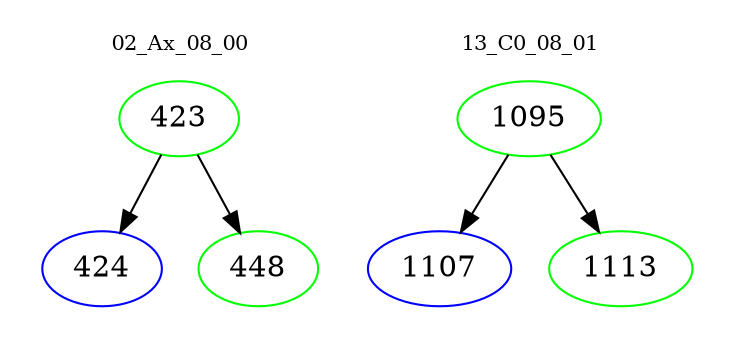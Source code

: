 digraph{
subgraph cluster_0 {
color = white
label = "02_Ax_08_00";
fontsize=10;
T0_423 [label="423", color="green"]
T0_423 -> T0_424 [color="black"]
T0_424 [label="424", color="blue"]
T0_423 -> T0_448 [color="black"]
T0_448 [label="448", color="green"]
}
subgraph cluster_1 {
color = white
label = "13_C0_08_01";
fontsize=10;
T1_1095 [label="1095", color="green"]
T1_1095 -> T1_1107 [color="black"]
T1_1107 [label="1107", color="blue"]
T1_1095 -> T1_1113 [color="black"]
T1_1113 [label="1113", color="green"]
}
}
